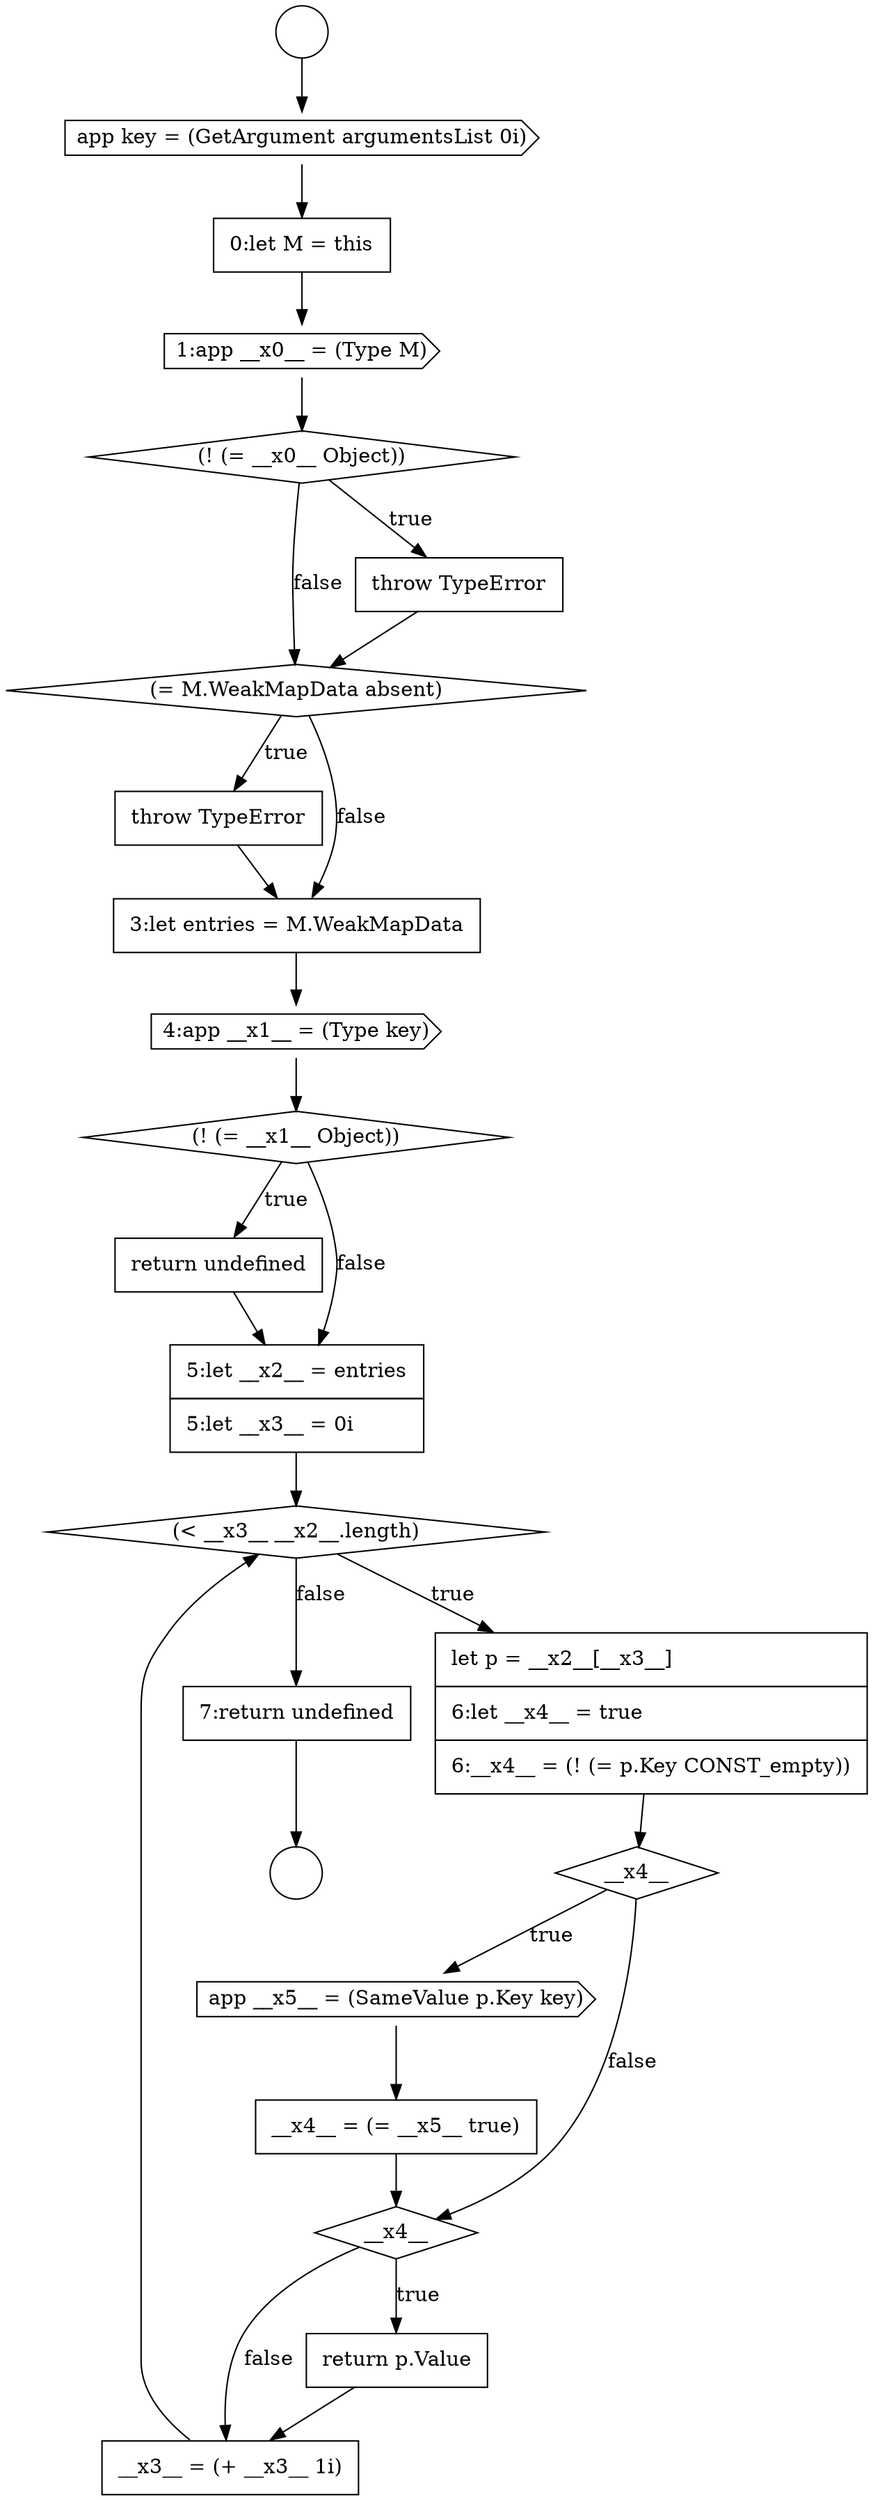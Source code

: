 digraph {
  node15490 [shape=none, margin=0, label=<<font color="black">
    <table border="0" cellborder="1" cellspacing="0" cellpadding="10">
      <tr><td align="left">return undefined</td></tr>
    </table>
  </font>> color="black" fillcolor="white" style=filled]
  node15482 [shape=cds, label=<<font color="black">1:app __x0__ = (Type M)</font>> color="black" fillcolor="white" style=filled]
  node15500 [shape=none, margin=0, label=<<font color="black">
    <table border="0" cellborder="1" cellspacing="0" cellpadding="10">
      <tr><td align="left">7:return undefined</td></tr>
    </table>
  </font>> color="black" fillcolor="white" style=filled]
  node15494 [shape=diamond, label=<<font color="black">__x4__</font>> color="black" fillcolor="white" style=filled]
  node15481 [shape=none, margin=0, label=<<font color="black">
    <table border="0" cellborder="1" cellspacing="0" cellpadding="10">
      <tr><td align="left">0:let M = this</td></tr>
    </table>
  </font>> color="black" fillcolor="white" style=filled]
  node15495 [shape=cds, label=<<font color="black">app __x5__ = (SameValue p.Key key)</font>> color="black" fillcolor="white" style=filled]
  node15478 [shape=circle label=" " color="black" fillcolor="white" style=filled]
  node15499 [shape=none, margin=0, label=<<font color="black">
    <table border="0" cellborder="1" cellspacing="0" cellpadding="10">
      <tr><td align="left">__x3__ = (+ __x3__ 1i)</td></tr>
    </table>
  </font>> color="black" fillcolor="white" style=filled]
  node15485 [shape=diamond, label=<<font color="black">(= M.WeakMapData absent)</font>> color="black" fillcolor="white" style=filled]
  node15492 [shape=diamond, label=<<font color="black">(&lt; __x3__ __x2__.length)</font>> color="black" fillcolor="white" style=filled]
  node15496 [shape=none, margin=0, label=<<font color="black">
    <table border="0" cellborder="1" cellspacing="0" cellpadding="10">
      <tr><td align="left">__x4__ = (= __x5__ true)</td></tr>
    </table>
  </font>> color="black" fillcolor="white" style=filled]
  node15479 [shape=circle label=" " color="black" fillcolor="white" style=filled]
  node15483 [shape=diamond, label=<<font color="black">(! (= __x0__ Object))</font>> color="black" fillcolor="white" style=filled]
  node15480 [shape=cds, label=<<font color="black">app key = (GetArgument argumentsList 0i)</font>> color="black" fillcolor="white" style=filled]
  node15493 [shape=none, margin=0, label=<<font color="black">
    <table border="0" cellborder="1" cellspacing="0" cellpadding="10">
      <tr><td align="left">let p = __x2__[__x3__]</td></tr>
      <tr><td align="left">6:let __x4__ = true</td></tr>
      <tr><td align="left">6:__x4__ = (! (= p.Key CONST_empty))</td></tr>
    </table>
  </font>> color="black" fillcolor="white" style=filled]
  node15484 [shape=none, margin=0, label=<<font color="black">
    <table border="0" cellborder="1" cellspacing="0" cellpadding="10">
      <tr><td align="left">throw TypeError</td></tr>
    </table>
  </font>> color="black" fillcolor="white" style=filled]
  node15489 [shape=diamond, label=<<font color="black">(! (= __x1__ Object))</font>> color="black" fillcolor="white" style=filled]
  node15486 [shape=none, margin=0, label=<<font color="black">
    <table border="0" cellborder="1" cellspacing="0" cellpadding="10">
      <tr><td align="left">throw TypeError</td></tr>
    </table>
  </font>> color="black" fillcolor="white" style=filled]
  node15488 [shape=cds, label=<<font color="black">4:app __x1__ = (Type key)</font>> color="black" fillcolor="white" style=filled]
  node15491 [shape=none, margin=0, label=<<font color="black">
    <table border="0" cellborder="1" cellspacing="0" cellpadding="10">
      <tr><td align="left">5:let __x2__ = entries</td></tr>
      <tr><td align="left">5:let __x3__ = 0i</td></tr>
    </table>
  </font>> color="black" fillcolor="white" style=filled]
  node15498 [shape=none, margin=0, label=<<font color="black">
    <table border="0" cellborder="1" cellspacing="0" cellpadding="10">
      <tr><td align="left">return p.Value</td></tr>
    </table>
  </font>> color="black" fillcolor="white" style=filled]
  node15497 [shape=diamond, label=<<font color="black">__x4__</font>> color="black" fillcolor="white" style=filled]
  node15487 [shape=none, margin=0, label=<<font color="black">
    <table border="0" cellborder="1" cellspacing="0" cellpadding="10">
      <tr><td align="left">3:let entries = M.WeakMapData</td></tr>
    </table>
  </font>> color="black" fillcolor="white" style=filled]
  node15488 -> node15489 [ color="black"]
  node15498 -> node15499 [ color="black"]
  node15495 -> node15496 [ color="black"]
  node15485 -> node15486 [label=<<font color="black">true</font>> color="black"]
  node15485 -> node15487 [label=<<font color="black">false</font>> color="black"]
  node15499 -> node15492 [ color="black"]
  node15480 -> node15481 [ color="black"]
  node15487 -> node15488 [ color="black"]
  node15493 -> node15494 [ color="black"]
  node15484 -> node15485 [ color="black"]
  node15496 -> node15497 [ color="black"]
  node15486 -> node15487 [ color="black"]
  node15490 -> node15491 [ color="black"]
  node15494 -> node15495 [label=<<font color="black">true</font>> color="black"]
  node15494 -> node15497 [label=<<font color="black">false</font>> color="black"]
  node15482 -> node15483 [ color="black"]
  node15483 -> node15484 [label=<<font color="black">true</font>> color="black"]
  node15483 -> node15485 [label=<<font color="black">false</font>> color="black"]
  node15489 -> node15490 [label=<<font color="black">true</font>> color="black"]
  node15489 -> node15491 [label=<<font color="black">false</font>> color="black"]
  node15491 -> node15492 [ color="black"]
  node15492 -> node15493 [label=<<font color="black">true</font>> color="black"]
  node15492 -> node15500 [label=<<font color="black">false</font>> color="black"]
  node15500 -> node15479 [ color="black"]
  node15497 -> node15498 [label=<<font color="black">true</font>> color="black"]
  node15497 -> node15499 [label=<<font color="black">false</font>> color="black"]
  node15481 -> node15482 [ color="black"]
  node15478 -> node15480 [ color="black"]
}
